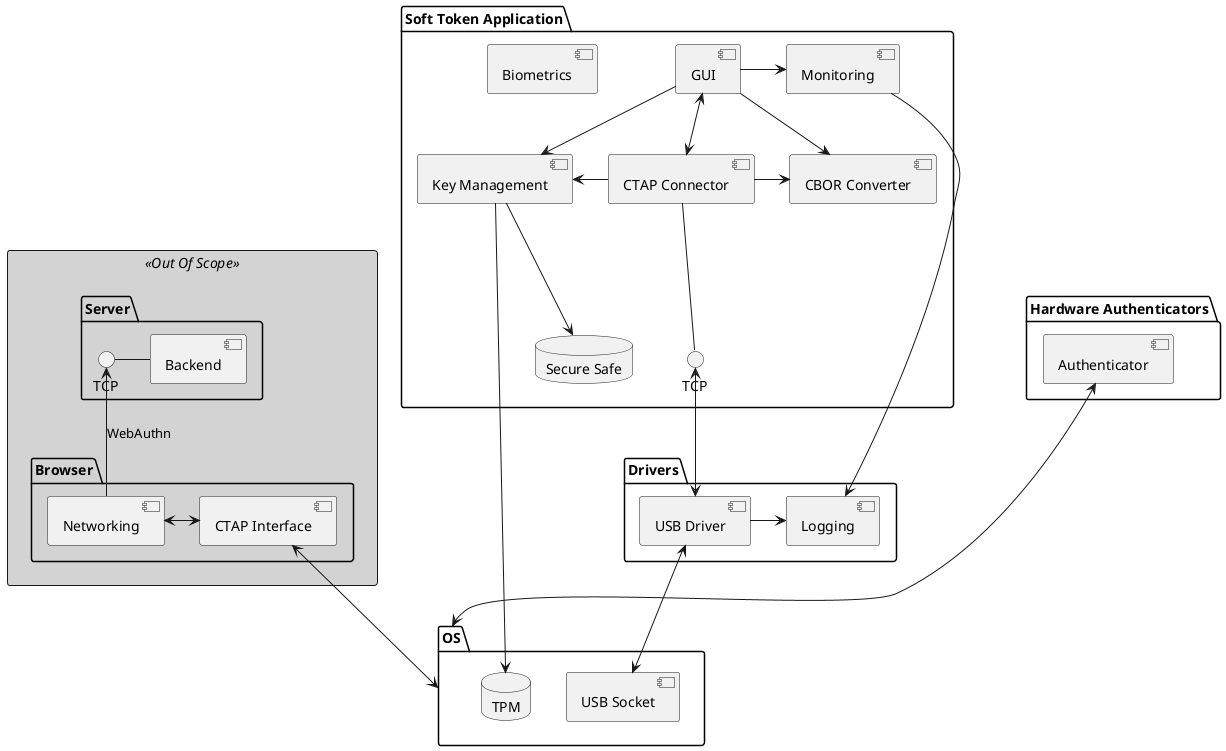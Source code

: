 @startuml
skinparam linetype poly

skinparam rectangle {
    backgroundColor LightGrey
}

rectangle <<Out Of Scope>> {
    package "Server" {
        () TCP

        TCP - [Backend]
    }

    package "Browser" {
        TCP <-- [Networking]: "WebAuthn"
        [CTAP Interface] as ctapi
    }
}

package "OS" {
    [USB Socket]

    database "TPM" as tpm
}

package "Hardware Authenticators" {
    component Authenticator
    Authenticator <---> OS
}

package "Soft Token Application" {
    () TCP as TCP2
    [Biometrics] as bio
    [CTAP Connector] as conn
    [CBOR Converter] as cbor
    [Key Management]  as km
    database "Secure Safe" as db
    [GUI] as GUI
    [Monitoring] as mon
}

package "Drivers" {
    [USB Driver]        <-down-> [USB Socket]
    [Logging]
}


Networking <-> ctapi
ctapi <--> OS

GUI -down-> km
GUI <--> conn
GUI -> mon
GUI -> cbor
mon -> [Logging]
conn -down- TCP2
conn -> km
conn -> cbor
km --> db
km --> tpm

[USB Driver] -> [Logging]
TCP2 <--> [USB Driver]



@enduml